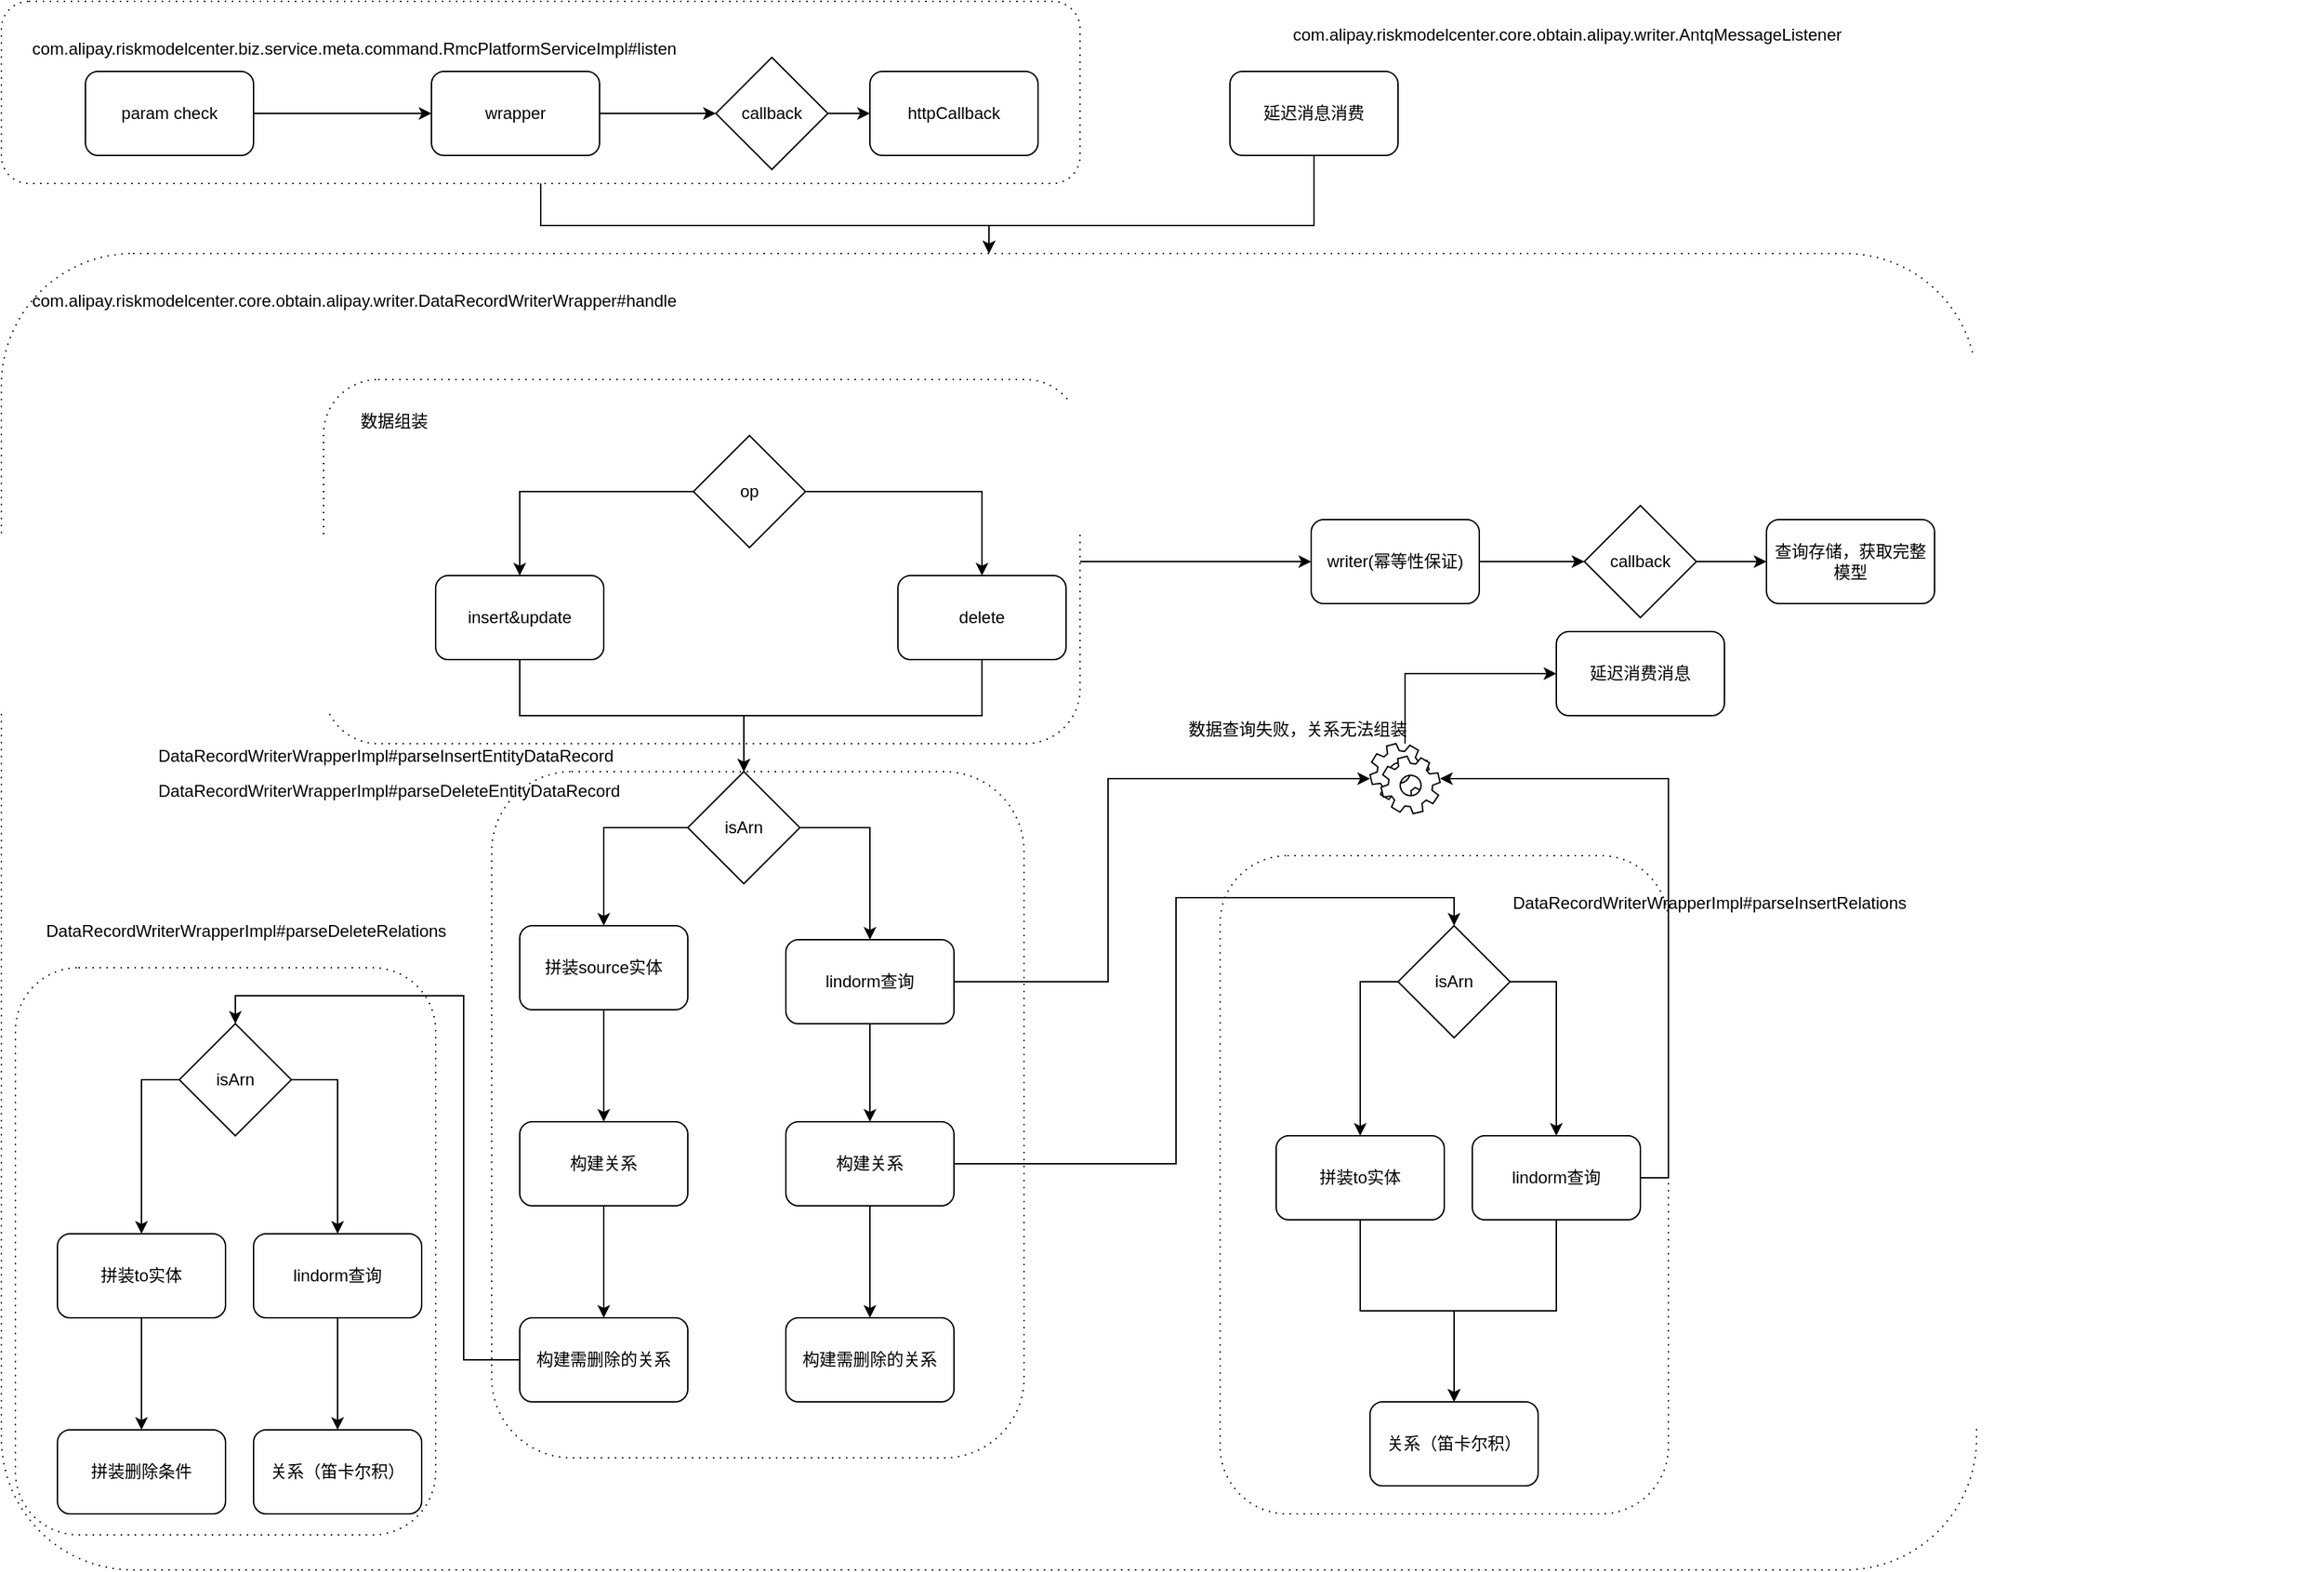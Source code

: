<mxfile version="12.8.9" type="github">
  <diagram id="tU7GGXDOQl9qi68rUjp4" name="Page-1">
    <mxGraphModel dx="2123" dy="736" grid="1" gridSize="10" guides="1" tooltips="1" connect="1" arrows="1" fold="1" page="1" pageScale="1" pageWidth="827" pageHeight="1169" math="0" shadow="0">
      <root>
        <mxCell id="0" />
        <mxCell id="1" parent="0" />
        <mxCell id="1JGGzkMVSnnj-WmSW3Wc-69" value="" style="shape=ext;rounded=1;html=1;whiteSpace=wrap;dashed=1;dashPattern=1 4;arcSize=10;" vertex="1" parent="1">
          <mxGeometry x="-780" y="210" width="1410" height="940" as="geometry" />
        </mxCell>
        <mxCell id="1JGGzkMVSnnj-WmSW3Wc-93" value="" style="shape=ext;rounded=1;html=1;whiteSpace=wrap;dashed=1;dashPattern=1 4;" vertex="1" parent="1">
          <mxGeometry x="-770" y="720" width="300" height="405" as="geometry" />
        </mxCell>
        <mxCell id="1JGGzkMVSnnj-WmSW3Wc-94" value="" style="shape=ext;rounded=1;html=1;whiteSpace=wrap;dashed=1;dashPattern=1 4;" vertex="1" parent="1">
          <mxGeometry x="90" y="640" width="320" height="470" as="geometry" />
        </mxCell>
        <mxCell id="1JGGzkMVSnnj-WmSW3Wc-92" value="" style="shape=ext;rounded=1;html=1;whiteSpace=wrap;dashed=1;dashPattern=1 4;" vertex="1" parent="1">
          <mxGeometry x="-430" y="580" width="380" height="490" as="geometry" />
        </mxCell>
        <mxCell id="1JGGzkMVSnnj-WmSW3Wc-75" style="edgeStyle=orthogonalEdgeStyle;rounded=0;orthogonalLoop=1;jettySize=auto;html=1;exitX=1;exitY=0.5;exitDx=0;exitDy=0;entryX=0;entryY=0.5;entryDx=0;entryDy=0;" edge="1" parent="1" source="1JGGzkMVSnnj-WmSW3Wc-73" target="1JGGzkMVSnnj-WmSW3Wc-72">
          <mxGeometry relative="1" as="geometry" />
        </mxCell>
        <mxCell id="1JGGzkMVSnnj-WmSW3Wc-77" style="edgeStyle=orthogonalEdgeStyle;rounded=0;orthogonalLoop=1;jettySize=auto;html=1;entryX=0;entryY=0.5;entryDx=0;entryDy=0;" edge="1" parent="1" source="1JGGzkMVSnnj-WmSW3Wc-64" target="1JGGzkMVSnnj-WmSW3Wc-76">
          <mxGeometry relative="1" as="geometry">
            <Array as="points">
              <mxPoint x="222" y="510" />
            </Array>
          </mxGeometry>
        </mxCell>
        <mxCell id="1JGGzkMVSnnj-WmSW3Wc-73" value="" style="shape=ext;rounded=1;html=1;whiteSpace=wrap;dashed=1;dashPattern=1 4;" vertex="1" parent="1">
          <mxGeometry x="-550" y="300" width="540" height="260" as="geometry" />
        </mxCell>
        <mxCell id="1JGGzkMVSnnj-WmSW3Wc-91" style="edgeStyle=orthogonalEdgeStyle;rounded=0;orthogonalLoop=1;jettySize=auto;html=1;exitX=0.5;exitY=1;exitDx=0;exitDy=0;entryX=0.5;entryY=0;entryDx=0;entryDy=0;" edge="1" parent="1" source="1JGGzkMVSnnj-WmSW3Wc-61" target="1JGGzkMVSnnj-WmSW3Wc-69">
          <mxGeometry relative="1" as="geometry">
            <Array as="points">
              <mxPoint x="-395" y="190" />
              <mxPoint x="-75" y="190" />
            </Array>
          </mxGeometry>
        </mxCell>
        <mxCell id="1JGGzkMVSnnj-WmSW3Wc-61" value="" style="shape=ext;rounded=1;html=1;whiteSpace=wrap;dashed=1;dashPattern=1 4;" vertex="1" parent="1">
          <mxGeometry x="-780" y="30" width="770" height="130" as="geometry" />
        </mxCell>
        <mxCell id="1JGGzkMVSnnj-WmSW3Wc-6" style="edgeStyle=orthogonalEdgeStyle;rounded=0;orthogonalLoop=1;jettySize=auto;html=1;exitX=1;exitY=0.5;exitDx=0;exitDy=0;entryX=0;entryY=0.5;entryDx=0;entryDy=0;" edge="1" parent="1" source="1JGGzkMVSnnj-WmSW3Wc-1" target="1JGGzkMVSnnj-WmSW3Wc-2">
          <mxGeometry relative="1" as="geometry" />
        </mxCell>
        <mxCell id="1JGGzkMVSnnj-WmSW3Wc-1" value="param check" style="rounded=1;whiteSpace=wrap;html=1;" vertex="1" parent="1">
          <mxGeometry x="-720" y="80" width="120" height="60" as="geometry" />
        </mxCell>
        <mxCell id="1JGGzkMVSnnj-WmSW3Wc-86" value="" style="edgeStyle=orthogonalEdgeStyle;rounded=0;orthogonalLoop=1;jettySize=auto;html=1;" edge="1" parent="1" source="1JGGzkMVSnnj-WmSW3Wc-2" target="1JGGzkMVSnnj-WmSW3Wc-84">
          <mxGeometry relative="1" as="geometry" />
        </mxCell>
        <mxCell id="1JGGzkMVSnnj-WmSW3Wc-2" value="wrapper" style="rounded=1;whiteSpace=wrap;html=1;" vertex="1" parent="1">
          <mxGeometry x="-473" y="80" width="120" height="60" as="geometry" />
        </mxCell>
        <mxCell id="1JGGzkMVSnnj-WmSW3Wc-29" style="edgeStyle=orthogonalEdgeStyle;rounded=0;orthogonalLoop=1;jettySize=auto;html=1;exitX=0.5;exitY=1;exitDx=0;exitDy=0;entryX=0.5;entryY=0;entryDx=0;entryDy=0;" edge="1" parent="1" source="1JGGzkMVSnnj-WmSW3Wc-8" target="1JGGzkMVSnnj-WmSW3Wc-16">
          <mxGeometry relative="1" as="geometry" />
        </mxCell>
        <mxCell id="1JGGzkMVSnnj-WmSW3Wc-8" value="insert&amp;amp;update" style="rounded=1;whiteSpace=wrap;html=1;" vertex="1" parent="1">
          <mxGeometry x="-470" y="440" width="120" height="60" as="geometry" />
        </mxCell>
        <mxCell id="1JGGzkMVSnnj-WmSW3Wc-3" value="httpCallback" style="rounded=1;whiteSpace=wrap;html=1;" vertex="1" parent="1">
          <mxGeometry x="-160" y="80" width="120" height="60" as="geometry" />
        </mxCell>
        <mxCell id="1JGGzkMVSnnj-WmSW3Wc-13" style="edgeStyle=orthogonalEdgeStyle;rounded=0;orthogonalLoop=1;jettySize=auto;html=1;exitX=0;exitY=0.5;exitDx=0;exitDy=0;entryX=0.5;entryY=0;entryDx=0;entryDy=0;" edge="1" parent="1" source="1JGGzkMVSnnj-WmSW3Wc-10" target="1JGGzkMVSnnj-WmSW3Wc-8">
          <mxGeometry relative="1" as="geometry" />
        </mxCell>
        <mxCell id="1JGGzkMVSnnj-WmSW3Wc-14" style="edgeStyle=orthogonalEdgeStyle;rounded=0;orthogonalLoop=1;jettySize=auto;html=1;exitX=1;exitY=0.5;exitDx=0;exitDy=0;entryX=0.5;entryY=0;entryDx=0;entryDy=0;" edge="1" parent="1" source="1JGGzkMVSnnj-WmSW3Wc-10" target="1JGGzkMVSnnj-WmSW3Wc-12">
          <mxGeometry relative="1" as="geometry" />
        </mxCell>
        <mxCell id="1JGGzkMVSnnj-WmSW3Wc-10" value="op" style="rhombus;whiteSpace=wrap;html=1;" vertex="1" parent="1">
          <mxGeometry x="-286" y="340" width="80" height="80" as="geometry" />
        </mxCell>
        <mxCell id="1JGGzkMVSnnj-WmSW3Wc-32" style="edgeStyle=orthogonalEdgeStyle;rounded=0;orthogonalLoop=1;jettySize=auto;html=1;exitX=0.5;exitY=1;exitDx=0;exitDy=0;entryX=0.5;entryY=0;entryDx=0;entryDy=0;" edge="1" parent="1" source="1JGGzkMVSnnj-WmSW3Wc-12" target="1JGGzkMVSnnj-WmSW3Wc-16">
          <mxGeometry relative="1" as="geometry" />
        </mxCell>
        <mxCell id="1JGGzkMVSnnj-WmSW3Wc-12" value="delete" style="rounded=1;whiteSpace=wrap;html=1;" vertex="1" parent="1">
          <mxGeometry x="-140" y="440" width="120" height="60" as="geometry" />
        </mxCell>
        <mxCell id="1JGGzkMVSnnj-WmSW3Wc-17" style="edgeStyle=orthogonalEdgeStyle;rounded=0;orthogonalLoop=1;jettySize=auto;html=1;exitX=0;exitY=0.5;exitDx=0;exitDy=0;" edge="1" parent="1" source="1JGGzkMVSnnj-WmSW3Wc-16" target="1JGGzkMVSnnj-WmSW3Wc-18">
          <mxGeometry relative="1" as="geometry">
            <mxPoint x="-420" y="780" as="targetPoint" />
          </mxGeometry>
        </mxCell>
        <mxCell id="1JGGzkMVSnnj-WmSW3Wc-20" style="edgeStyle=orthogonalEdgeStyle;rounded=0;orthogonalLoop=1;jettySize=auto;html=1;exitX=1;exitY=0.5;exitDx=0;exitDy=0;entryX=0.5;entryY=0;entryDx=0;entryDy=0;" edge="1" parent="1" source="1JGGzkMVSnnj-WmSW3Wc-16" target="1JGGzkMVSnnj-WmSW3Wc-36">
          <mxGeometry relative="1" as="geometry">
            <mxPoint x="-160" y="720" as="targetPoint" />
          </mxGeometry>
        </mxCell>
        <mxCell id="1JGGzkMVSnnj-WmSW3Wc-16" value="isArn" style="rhombus;whiteSpace=wrap;html=1;" vertex="1" parent="1">
          <mxGeometry x="-290" y="580" width="80" height="80" as="geometry" />
        </mxCell>
        <mxCell id="1JGGzkMVSnnj-WmSW3Wc-22" value="" style="edgeStyle=orthogonalEdgeStyle;rounded=0;orthogonalLoop=1;jettySize=auto;html=1;" edge="1" parent="1" source="1JGGzkMVSnnj-WmSW3Wc-18" target="1JGGzkMVSnnj-WmSW3Wc-21">
          <mxGeometry relative="1" as="geometry" />
        </mxCell>
        <mxCell id="1JGGzkMVSnnj-WmSW3Wc-18" value="拼装source实体" style="rounded=1;whiteSpace=wrap;html=1;" vertex="1" parent="1">
          <mxGeometry x="-410" y="690" width="120" height="60" as="geometry" />
        </mxCell>
        <mxCell id="1JGGzkMVSnnj-WmSW3Wc-24" value="" style="edgeStyle=orthogonalEdgeStyle;rounded=0;orthogonalLoop=1;jettySize=auto;html=1;" edge="1" parent="1" source="1JGGzkMVSnnj-WmSW3Wc-21" target="1JGGzkMVSnnj-WmSW3Wc-23">
          <mxGeometry relative="1" as="geometry" />
        </mxCell>
        <mxCell id="1JGGzkMVSnnj-WmSW3Wc-21" value="构建关系" style="rounded=1;whiteSpace=wrap;html=1;" vertex="1" parent="1">
          <mxGeometry x="-410" y="830" width="120" height="60" as="geometry" />
        </mxCell>
        <mxCell id="1JGGzkMVSnnj-WmSW3Wc-53" style="edgeStyle=orthogonalEdgeStyle;rounded=0;orthogonalLoop=1;jettySize=auto;html=1;exitX=0;exitY=0.5;exitDx=0;exitDy=0;entryX=0.5;entryY=0;entryDx=0;entryDy=0;" edge="1" parent="1" source="1JGGzkMVSnnj-WmSW3Wc-23" target="1JGGzkMVSnnj-WmSW3Wc-47">
          <mxGeometry relative="1" as="geometry">
            <Array as="points">
              <mxPoint x="-450" y="1000" />
              <mxPoint x="-450" y="740" />
              <mxPoint x="-613" y="740" />
            </Array>
          </mxGeometry>
        </mxCell>
        <mxCell id="1JGGzkMVSnnj-WmSW3Wc-23" value="构建需删除的关系" style="rounded=1;whiteSpace=wrap;html=1;" vertex="1" parent="1">
          <mxGeometry x="-410" y="970" width="120" height="60" as="geometry" />
        </mxCell>
        <mxCell id="1JGGzkMVSnnj-WmSW3Wc-28" value="" style="edgeStyle=orthogonalEdgeStyle;rounded=0;orthogonalLoop=1;jettySize=auto;html=1;" edge="1" parent="1" source="1JGGzkMVSnnj-WmSW3Wc-25" target="1JGGzkMVSnnj-WmSW3Wc-27">
          <mxGeometry relative="1" as="geometry" />
        </mxCell>
        <mxCell id="1JGGzkMVSnnj-WmSW3Wc-33" style="edgeStyle=orthogonalEdgeStyle;rounded=0;orthogonalLoop=1;jettySize=auto;html=1;exitX=1;exitY=0.5;exitDx=0;exitDy=0;entryX=0.5;entryY=0;entryDx=0;entryDy=0;" edge="1" parent="1" source="1JGGzkMVSnnj-WmSW3Wc-25" target="1JGGzkMVSnnj-WmSW3Wc-35">
          <mxGeometry relative="1" as="geometry">
            <mxPoint x="47" y="760" as="targetPoint" />
          </mxGeometry>
        </mxCell>
        <mxCell id="1JGGzkMVSnnj-WmSW3Wc-25" value="构建关系" style="rounded=1;whiteSpace=wrap;html=1;" vertex="1" parent="1">
          <mxGeometry x="-220" y="830" width="120" height="60" as="geometry" />
        </mxCell>
        <mxCell id="1JGGzkMVSnnj-WmSW3Wc-27" value="构建需删除的关系" style="rounded=1;whiteSpace=wrap;html=1;" vertex="1" parent="1">
          <mxGeometry x="-220" y="970" width="120" height="60" as="geometry" />
        </mxCell>
        <mxCell id="1JGGzkMVSnnj-WmSW3Wc-38" style="edgeStyle=orthogonalEdgeStyle;rounded=0;orthogonalLoop=1;jettySize=auto;html=1;exitX=0;exitY=0.5;exitDx=0;exitDy=0;entryX=0.5;entryY=0;entryDx=0;entryDy=0;" edge="1" parent="1" source="1JGGzkMVSnnj-WmSW3Wc-35" target="1JGGzkMVSnnj-WmSW3Wc-39">
          <mxGeometry relative="1" as="geometry">
            <mxPoint x="190" y="840" as="targetPoint" />
          </mxGeometry>
        </mxCell>
        <mxCell id="1JGGzkMVSnnj-WmSW3Wc-41" style="edgeStyle=orthogonalEdgeStyle;rounded=0;orthogonalLoop=1;jettySize=auto;html=1;exitX=1;exitY=0.5;exitDx=0;exitDy=0;entryX=0.5;entryY=0;entryDx=0;entryDy=0;" edge="1" parent="1" source="1JGGzkMVSnnj-WmSW3Wc-35" target="1JGGzkMVSnnj-WmSW3Wc-40">
          <mxGeometry relative="1" as="geometry" />
        </mxCell>
        <mxCell id="1JGGzkMVSnnj-WmSW3Wc-35" value="isArn" style="rhombus;whiteSpace=wrap;html=1;" vertex="1" parent="1">
          <mxGeometry x="217" y="690" width="80" height="80" as="geometry" />
        </mxCell>
        <mxCell id="1JGGzkMVSnnj-WmSW3Wc-37" style="edgeStyle=orthogonalEdgeStyle;rounded=0;orthogonalLoop=1;jettySize=auto;html=1;exitX=0.5;exitY=1;exitDx=0;exitDy=0;entryX=0.5;entryY=0;entryDx=0;entryDy=0;" edge="1" parent="1" source="1JGGzkMVSnnj-WmSW3Wc-36" target="1JGGzkMVSnnj-WmSW3Wc-25">
          <mxGeometry relative="1" as="geometry" />
        </mxCell>
        <mxCell id="1JGGzkMVSnnj-WmSW3Wc-65" style="edgeStyle=orthogonalEdgeStyle;rounded=0;orthogonalLoop=1;jettySize=auto;html=1;exitX=1;exitY=0.5;exitDx=0;exitDy=0;" edge="1" parent="1" source="1JGGzkMVSnnj-WmSW3Wc-36" target="1JGGzkMVSnnj-WmSW3Wc-64">
          <mxGeometry relative="1" as="geometry">
            <Array as="points">
              <mxPoint x="10" y="730" />
              <mxPoint x="10" y="585" />
            </Array>
          </mxGeometry>
        </mxCell>
        <mxCell id="1JGGzkMVSnnj-WmSW3Wc-36" value="lindorm查询" style="rounded=1;whiteSpace=wrap;html=1;" vertex="1" parent="1">
          <mxGeometry x="-220" y="700" width="120" height="60" as="geometry" />
        </mxCell>
        <mxCell id="1JGGzkMVSnnj-WmSW3Wc-43" value="" style="edgeStyle=orthogonalEdgeStyle;rounded=0;orthogonalLoop=1;jettySize=auto;html=1;" edge="1" parent="1" source="1JGGzkMVSnnj-WmSW3Wc-39" target="1JGGzkMVSnnj-WmSW3Wc-42">
          <mxGeometry relative="1" as="geometry" />
        </mxCell>
        <mxCell id="1JGGzkMVSnnj-WmSW3Wc-39" value="拼装to实体" style="rounded=1;whiteSpace=wrap;html=1;" vertex="1" parent="1">
          <mxGeometry x="130" y="840" width="120" height="60" as="geometry" />
        </mxCell>
        <mxCell id="1JGGzkMVSnnj-WmSW3Wc-42" value="关系（笛卡尔积）" style="rounded=1;whiteSpace=wrap;html=1;" vertex="1" parent="1">
          <mxGeometry x="197" y="1030" width="120" height="60" as="geometry" />
        </mxCell>
        <mxCell id="1JGGzkMVSnnj-WmSW3Wc-44" style="edgeStyle=orthogonalEdgeStyle;rounded=0;orthogonalLoop=1;jettySize=auto;html=1;exitX=0.5;exitY=1;exitDx=0;exitDy=0;entryX=0.5;entryY=0;entryDx=0;entryDy=0;" edge="1" parent="1" source="1JGGzkMVSnnj-WmSW3Wc-40" target="1JGGzkMVSnnj-WmSW3Wc-42">
          <mxGeometry relative="1" as="geometry" />
        </mxCell>
        <mxCell id="1JGGzkMVSnnj-WmSW3Wc-66" style="edgeStyle=orthogonalEdgeStyle;rounded=0;orthogonalLoop=1;jettySize=auto;html=1;exitX=1;exitY=0.5;exitDx=0;exitDy=0;" edge="1" parent="1" source="1JGGzkMVSnnj-WmSW3Wc-40" target="1JGGzkMVSnnj-WmSW3Wc-64">
          <mxGeometry relative="1" as="geometry">
            <Array as="points">
              <mxPoint x="410" y="870" />
              <mxPoint x="410" y="585" />
            </Array>
          </mxGeometry>
        </mxCell>
        <mxCell id="1JGGzkMVSnnj-WmSW3Wc-40" value="lindorm查询" style="rounded=1;whiteSpace=wrap;html=1;" vertex="1" parent="1">
          <mxGeometry x="270" y="840" width="120" height="60" as="geometry" />
        </mxCell>
        <mxCell id="1JGGzkMVSnnj-WmSW3Wc-45" style="edgeStyle=orthogonalEdgeStyle;rounded=0;orthogonalLoop=1;jettySize=auto;html=1;exitX=0;exitY=0.5;exitDx=0;exitDy=0;entryX=0.5;entryY=0;entryDx=0;entryDy=0;" edge="1" parent="1" source="1JGGzkMVSnnj-WmSW3Wc-47" target="1JGGzkMVSnnj-WmSW3Wc-49">
          <mxGeometry relative="1" as="geometry">
            <mxPoint x="-680" y="910" as="targetPoint" />
          </mxGeometry>
        </mxCell>
        <mxCell id="1JGGzkMVSnnj-WmSW3Wc-46" style="edgeStyle=orthogonalEdgeStyle;rounded=0;orthogonalLoop=1;jettySize=auto;html=1;exitX=1;exitY=0.5;exitDx=0;exitDy=0;entryX=0.5;entryY=0;entryDx=0;entryDy=0;" edge="1" parent="1" source="1JGGzkMVSnnj-WmSW3Wc-47" target="1JGGzkMVSnnj-WmSW3Wc-52">
          <mxGeometry relative="1" as="geometry" />
        </mxCell>
        <mxCell id="1JGGzkMVSnnj-WmSW3Wc-47" value="isArn" style="rhombus;whiteSpace=wrap;html=1;" vertex="1" parent="1">
          <mxGeometry x="-653" y="760" width="80" height="80" as="geometry" />
        </mxCell>
        <mxCell id="1JGGzkMVSnnj-WmSW3Wc-55" value="" style="edgeStyle=orthogonalEdgeStyle;rounded=0;orthogonalLoop=1;jettySize=auto;html=1;" edge="1" parent="1" source="1JGGzkMVSnnj-WmSW3Wc-49" target="1JGGzkMVSnnj-WmSW3Wc-54">
          <mxGeometry relative="1" as="geometry" />
        </mxCell>
        <mxCell id="1JGGzkMVSnnj-WmSW3Wc-49" value="拼装to实体" style="rounded=1;whiteSpace=wrap;html=1;" vertex="1" parent="1">
          <mxGeometry x="-740" y="910" width="120" height="60" as="geometry" />
        </mxCell>
        <mxCell id="1JGGzkMVSnnj-WmSW3Wc-54" value="拼装删除条件" style="rounded=1;whiteSpace=wrap;html=1;" vertex="1" parent="1">
          <mxGeometry x="-740" y="1050" width="120" height="60" as="geometry" />
        </mxCell>
        <mxCell id="1JGGzkMVSnnj-WmSW3Wc-50" value="关系（笛卡尔积）" style="rounded=1;whiteSpace=wrap;html=1;" vertex="1" parent="1">
          <mxGeometry x="-600" y="1050" width="120" height="60" as="geometry" />
        </mxCell>
        <mxCell id="1JGGzkMVSnnj-WmSW3Wc-51" style="edgeStyle=orthogonalEdgeStyle;rounded=0;orthogonalLoop=1;jettySize=auto;html=1;exitX=0.5;exitY=1;exitDx=0;exitDy=0;entryX=0.5;entryY=0;entryDx=0;entryDy=0;" edge="1" parent="1" source="1JGGzkMVSnnj-WmSW3Wc-52" target="1JGGzkMVSnnj-WmSW3Wc-50">
          <mxGeometry relative="1" as="geometry" />
        </mxCell>
        <mxCell id="1JGGzkMVSnnj-WmSW3Wc-52" value="lindorm查询" style="rounded=1;whiteSpace=wrap;html=1;" vertex="1" parent="1">
          <mxGeometry x="-600" y="910" width="120" height="60" as="geometry" />
        </mxCell>
        <mxCell id="1JGGzkMVSnnj-WmSW3Wc-64" value="" style="shape=mxgraph.bpmn.service_task;html=1;outlineConnect=0;" vertex="1" parent="1">
          <mxGeometry x="197" y="560" width="50" height="50" as="geometry" />
        </mxCell>
        <mxCell id="1JGGzkMVSnnj-WmSW3Wc-67" value="数据查询失败，关系无法组装" style="text;html=1;align=center;verticalAlign=middle;resizable=0;points=[];autosize=1;" vertex="1" parent="1">
          <mxGeometry x="60" y="540" width="170" height="20" as="geometry" />
        </mxCell>
        <mxCell id="1JGGzkMVSnnj-WmSW3Wc-68" value="com.alipay.riskmodelcenter.biz.service.meta.command.RmcPlatformServiceImpl#listen" style="text;html=1;" vertex="1" parent="1">
          <mxGeometry x="-760" y="50" width="490" height="30" as="geometry" />
        </mxCell>
        <mxCell id="1JGGzkMVSnnj-WmSW3Wc-70" value="com.alipay.riskmodelcenter.core.obtain.alipay.writer.DataRecordWriterWrapper#handle" style="text;html=1;" vertex="1" parent="1">
          <mxGeometry x="-760" y="230" width="490" height="30" as="geometry" />
        </mxCell>
        <mxCell id="1JGGzkMVSnnj-WmSW3Wc-79" value="" style="edgeStyle=orthogonalEdgeStyle;rounded=0;orthogonalLoop=1;jettySize=auto;html=1;entryX=0;entryY=0.5;entryDx=0;entryDy=0;" edge="1" parent="1" source="1JGGzkMVSnnj-WmSW3Wc-72" target="1JGGzkMVSnnj-WmSW3Wc-80">
          <mxGeometry relative="1" as="geometry">
            <mxPoint x="355" y="430" as="targetPoint" />
          </mxGeometry>
        </mxCell>
        <mxCell id="1JGGzkMVSnnj-WmSW3Wc-72" value="writer(幂等性保证)" style="rounded=1;whiteSpace=wrap;html=1;" vertex="1" parent="1">
          <mxGeometry x="155" y="400" width="120" height="60" as="geometry" />
        </mxCell>
        <mxCell id="1JGGzkMVSnnj-WmSW3Wc-74" value="数据组装" style="text;html=1;align=center;verticalAlign=middle;resizable=0;points=[];autosize=1;" vertex="1" parent="1">
          <mxGeometry x="-530" y="320" width="60" height="20" as="geometry" />
        </mxCell>
        <mxCell id="1JGGzkMVSnnj-WmSW3Wc-76" value="延迟消费消息" style="rounded=1;whiteSpace=wrap;html=1;" vertex="1" parent="1">
          <mxGeometry x="330" y="480" width="120" height="60" as="geometry" />
        </mxCell>
        <mxCell id="1JGGzkMVSnnj-WmSW3Wc-82" value="" style="edgeStyle=orthogonalEdgeStyle;rounded=0;orthogonalLoop=1;jettySize=auto;html=1;entryX=0;entryY=0.5;entryDx=0;entryDy=0;" edge="1" parent="1" source="1JGGzkMVSnnj-WmSW3Wc-80" target="1JGGzkMVSnnj-WmSW3Wc-83">
          <mxGeometry relative="1" as="geometry">
            <mxPoint x="510" y="430" as="targetPoint" />
          </mxGeometry>
        </mxCell>
        <mxCell id="1JGGzkMVSnnj-WmSW3Wc-80" value="callback" style="rhombus;whiteSpace=wrap;html=1;" vertex="1" parent="1">
          <mxGeometry x="350" y="390" width="80" height="80" as="geometry" />
        </mxCell>
        <mxCell id="1JGGzkMVSnnj-WmSW3Wc-83" value="查询存储，获取完整模型" style="rounded=1;whiteSpace=wrap;html=1;" vertex="1" parent="1">
          <mxGeometry x="480" y="400" width="120" height="60" as="geometry" />
        </mxCell>
        <mxCell id="1JGGzkMVSnnj-WmSW3Wc-87" value="" style="edgeStyle=orthogonalEdgeStyle;rounded=0;orthogonalLoop=1;jettySize=auto;html=1;" edge="1" parent="1" source="1JGGzkMVSnnj-WmSW3Wc-84" target="1JGGzkMVSnnj-WmSW3Wc-3">
          <mxGeometry relative="1" as="geometry" />
        </mxCell>
        <mxCell id="1JGGzkMVSnnj-WmSW3Wc-84" value="callback" style="rhombus;whiteSpace=wrap;html=1;" vertex="1" parent="1">
          <mxGeometry x="-270" y="70" width="80" height="80" as="geometry" />
        </mxCell>
        <mxCell id="1JGGzkMVSnnj-WmSW3Wc-88" value="com.alipay.riskmodelcenter.core.obtain.alipay.writer.AntqMessageListener" style="text;html=1;" vertex="1" parent="1">
          <mxGeometry x="140" y="40" width="420" height="30" as="geometry" />
        </mxCell>
        <mxCell id="1JGGzkMVSnnj-WmSW3Wc-90" style="edgeStyle=orthogonalEdgeStyle;rounded=0;orthogonalLoop=1;jettySize=auto;html=1;exitX=0.5;exitY=1;exitDx=0;exitDy=0;entryX=0.5;entryY=0;entryDx=0;entryDy=0;" edge="1" parent="1" source="1JGGzkMVSnnj-WmSW3Wc-89" target="1JGGzkMVSnnj-WmSW3Wc-69">
          <mxGeometry relative="1" as="geometry">
            <Array as="points">
              <mxPoint x="157" y="190" />
              <mxPoint x="-75" y="190" />
            </Array>
          </mxGeometry>
        </mxCell>
        <mxCell id="1JGGzkMVSnnj-WmSW3Wc-89" value="延迟消息消费" style="rounded=1;whiteSpace=wrap;html=1;" vertex="1" parent="1">
          <mxGeometry x="97" y="80" width="120" height="60" as="geometry" />
        </mxCell>
        <mxCell id="1JGGzkMVSnnj-WmSW3Wc-96" value="DataRecordWriterWrapperImpl#parseInsertEntityDataRecord" style="text;html=1;" vertex="1" parent="1">
          <mxGeometry x="-670" y="555" width="630" height="30" as="geometry" />
        </mxCell>
        <mxCell id="1JGGzkMVSnnj-WmSW3Wc-97" value="DataRecordWriterWrapperImpl#parseDeleteEntityDataRecord" style="text;html=1;" vertex="1" parent="1">
          <mxGeometry x="-670" y="580" width="630" height="30" as="geometry" />
        </mxCell>
        <mxCell id="1JGGzkMVSnnj-WmSW3Wc-98" value="DataRecordWriterWrapperImpl#parseInsertRelations" style="text;html=1;" vertex="1" parent="1">
          <mxGeometry x="297" y="660" width="580" height="30" as="geometry" />
        </mxCell>
        <mxCell id="1JGGzkMVSnnj-WmSW3Wc-99" value="DataRecordWriterWrapperImpl#parseDeleteRelations" style="text;html=1;" vertex="1" parent="1">
          <mxGeometry x="-750" y="680" width="730" height="30" as="geometry" />
        </mxCell>
      </root>
    </mxGraphModel>
  </diagram>
</mxfile>
